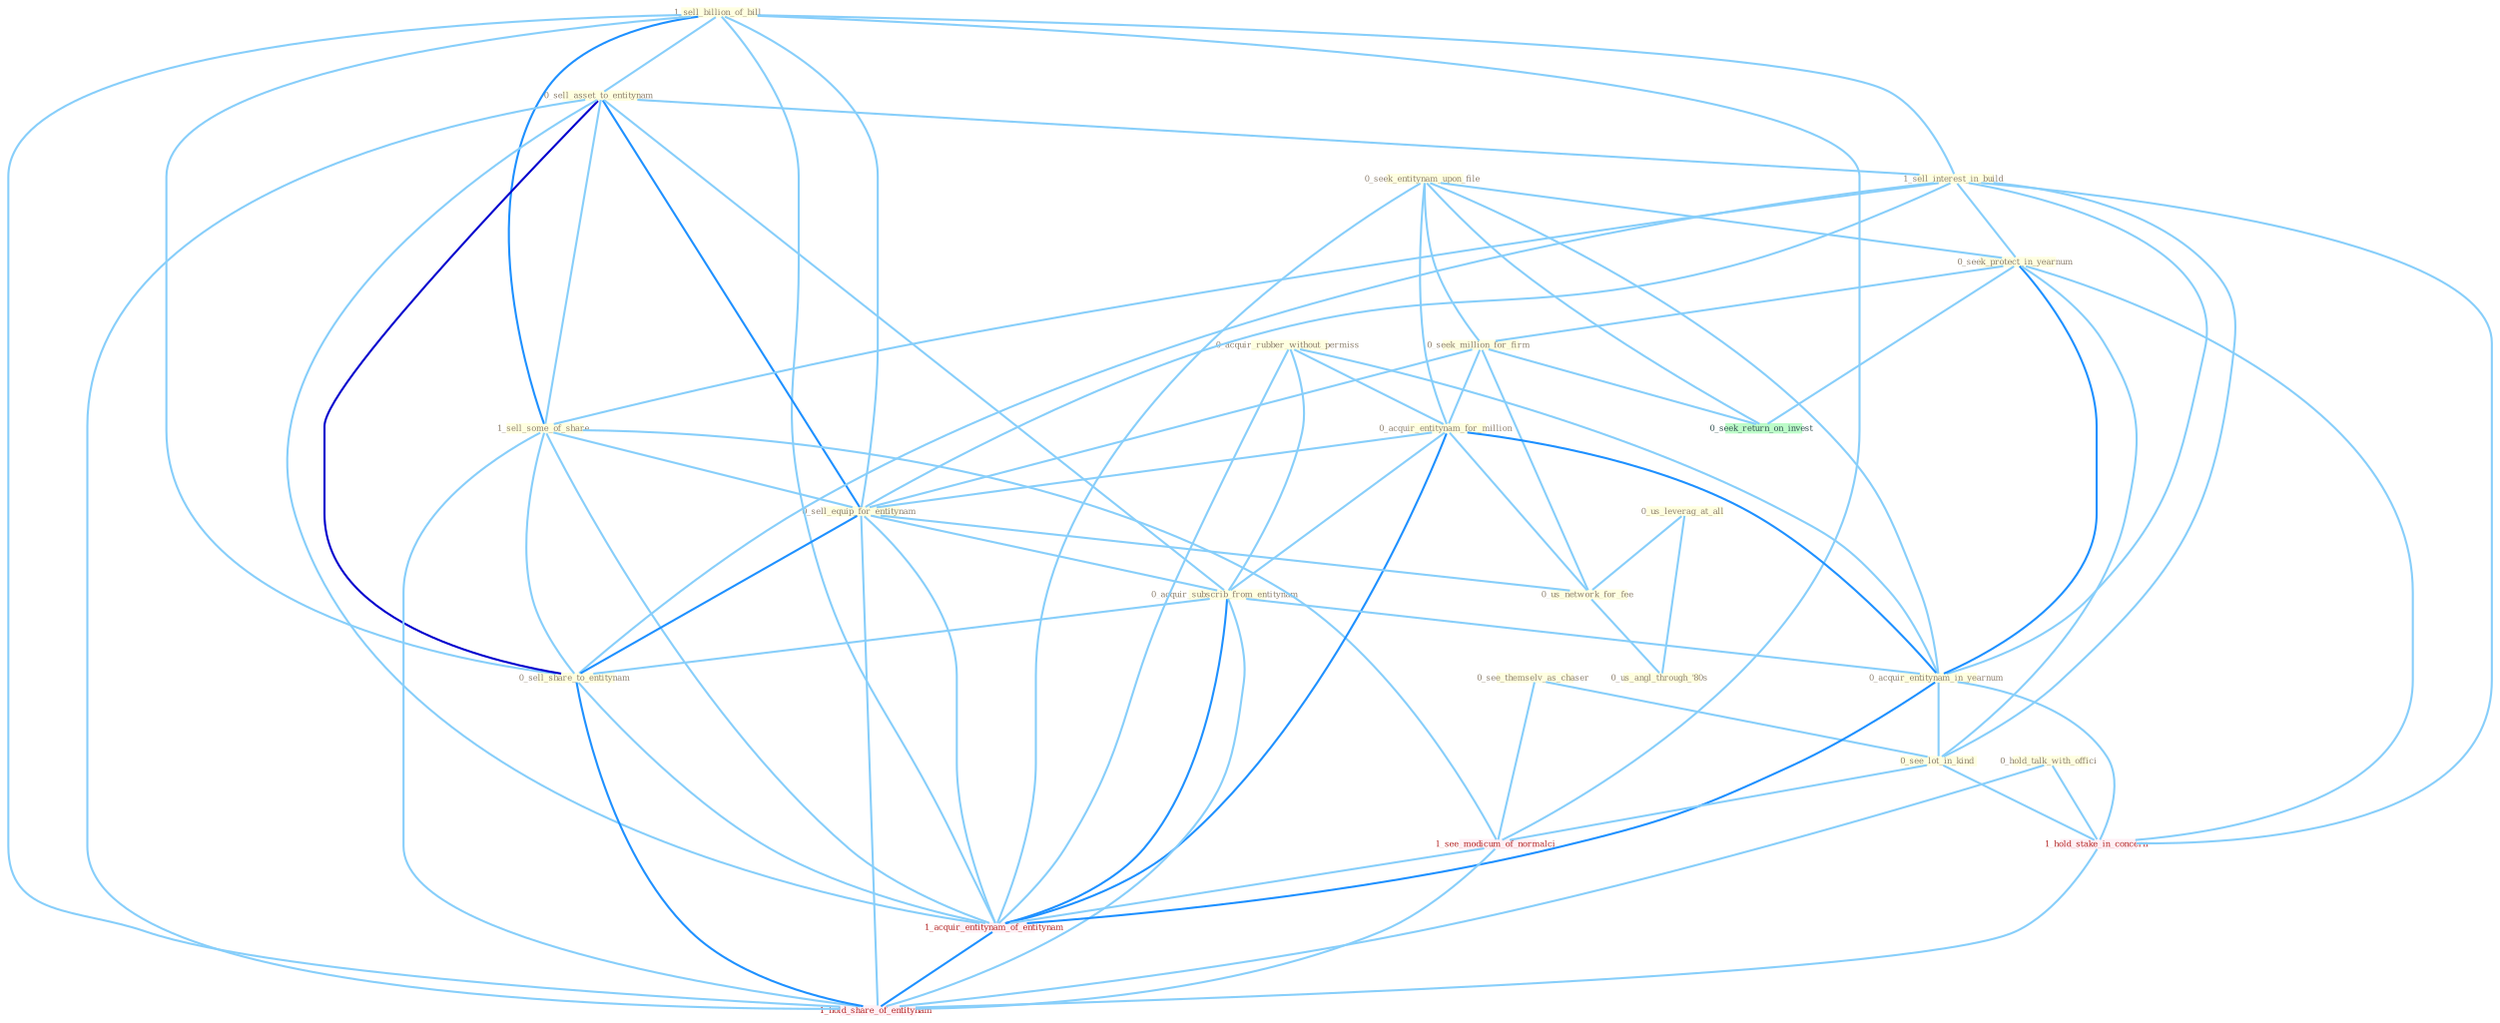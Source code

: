 Graph G{ 
    node
    [shape=polygon,style=filled,width=.5,height=.06,color="#BDFCC9",fixedsize=true,fontsize=4,
    fontcolor="#2f4f4f"];
    {node
    [color="#ffffe0", fontcolor="#8b7d6b"] "0_acquir_rubber_without_permiss " "1_sell_billion_of_bill " "0_sell_asset_to_entitynam " "1_sell_interest_in_build " "0_us_leverag_at_all " "0_seek_entitynam_upon_file " "0_hold_talk_with_offici " "1_sell_some_of_share " "0_seek_protect_in_yearnum " "0_seek_million_for_firm " "0_acquir_entitynam_for_million " "0_sell_equip_for_entitynam " "0_acquir_subscrib_from_entitynam " "0_see_themselv_as_chaser " "0_acquir_entitynam_in_yearnum " "0_us_network_for_fee " "0_see_lot_in_kind " "0_sell_share_to_entitynam " "0_us_angl_through_'80s "}
{node [color="#fff0f5", fontcolor="#b22222"] "1_hold_stake_in_concern " "1_see_modicum_of_normalci " "1_acquir_entitynam_of_entitynam " "1_hold_share_of_entitynam "}
edge [color="#B0E2FF"];

	"0_acquir_rubber_without_permiss " -- "0_acquir_entitynam_for_million " [w="1", color="#87cefa" ];
	"0_acquir_rubber_without_permiss " -- "0_acquir_subscrib_from_entitynam " [w="1", color="#87cefa" ];
	"0_acquir_rubber_without_permiss " -- "0_acquir_entitynam_in_yearnum " [w="1", color="#87cefa" ];
	"0_acquir_rubber_without_permiss " -- "1_acquir_entitynam_of_entitynam " [w="1", color="#87cefa" ];
	"1_sell_billion_of_bill " -- "0_sell_asset_to_entitynam " [w="1", color="#87cefa" ];
	"1_sell_billion_of_bill " -- "1_sell_interest_in_build " [w="1", color="#87cefa" ];
	"1_sell_billion_of_bill " -- "1_sell_some_of_share " [w="2", color="#1e90ff" , len=0.8];
	"1_sell_billion_of_bill " -- "0_sell_equip_for_entitynam " [w="1", color="#87cefa" ];
	"1_sell_billion_of_bill " -- "0_sell_share_to_entitynam " [w="1", color="#87cefa" ];
	"1_sell_billion_of_bill " -- "1_see_modicum_of_normalci " [w="1", color="#87cefa" ];
	"1_sell_billion_of_bill " -- "1_acquir_entitynam_of_entitynam " [w="1", color="#87cefa" ];
	"1_sell_billion_of_bill " -- "1_hold_share_of_entitynam " [w="1", color="#87cefa" ];
	"0_sell_asset_to_entitynam " -- "1_sell_interest_in_build " [w="1", color="#87cefa" ];
	"0_sell_asset_to_entitynam " -- "1_sell_some_of_share " [w="1", color="#87cefa" ];
	"0_sell_asset_to_entitynam " -- "0_sell_equip_for_entitynam " [w="2", color="#1e90ff" , len=0.8];
	"0_sell_asset_to_entitynam " -- "0_acquir_subscrib_from_entitynam " [w="1", color="#87cefa" ];
	"0_sell_asset_to_entitynam " -- "0_sell_share_to_entitynam " [w="3", color="#0000cd" , len=0.6];
	"0_sell_asset_to_entitynam " -- "1_acquir_entitynam_of_entitynam " [w="1", color="#87cefa" ];
	"0_sell_asset_to_entitynam " -- "1_hold_share_of_entitynam " [w="1", color="#87cefa" ];
	"1_sell_interest_in_build " -- "1_sell_some_of_share " [w="1", color="#87cefa" ];
	"1_sell_interest_in_build " -- "0_seek_protect_in_yearnum " [w="1", color="#87cefa" ];
	"1_sell_interest_in_build " -- "0_sell_equip_for_entitynam " [w="1", color="#87cefa" ];
	"1_sell_interest_in_build " -- "0_acquir_entitynam_in_yearnum " [w="1", color="#87cefa" ];
	"1_sell_interest_in_build " -- "0_see_lot_in_kind " [w="1", color="#87cefa" ];
	"1_sell_interest_in_build " -- "0_sell_share_to_entitynam " [w="1", color="#87cefa" ];
	"1_sell_interest_in_build " -- "1_hold_stake_in_concern " [w="1", color="#87cefa" ];
	"0_us_leverag_at_all " -- "0_us_network_for_fee " [w="1", color="#87cefa" ];
	"0_us_leverag_at_all " -- "0_us_angl_through_'80s " [w="1", color="#87cefa" ];
	"0_seek_entitynam_upon_file " -- "0_seek_protect_in_yearnum " [w="1", color="#87cefa" ];
	"0_seek_entitynam_upon_file " -- "0_seek_million_for_firm " [w="1", color="#87cefa" ];
	"0_seek_entitynam_upon_file " -- "0_acquir_entitynam_for_million " [w="1", color="#87cefa" ];
	"0_seek_entitynam_upon_file " -- "0_acquir_entitynam_in_yearnum " [w="1", color="#87cefa" ];
	"0_seek_entitynam_upon_file " -- "0_seek_return_on_invest " [w="1", color="#87cefa" ];
	"0_seek_entitynam_upon_file " -- "1_acquir_entitynam_of_entitynam " [w="1", color="#87cefa" ];
	"0_hold_talk_with_offici " -- "1_hold_stake_in_concern " [w="1", color="#87cefa" ];
	"0_hold_talk_with_offici " -- "1_hold_share_of_entitynam " [w="1", color="#87cefa" ];
	"1_sell_some_of_share " -- "0_sell_equip_for_entitynam " [w="1", color="#87cefa" ];
	"1_sell_some_of_share " -- "0_sell_share_to_entitynam " [w="1", color="#87cefa" ];
	"1_sell_some_of_share " -- "1_see_modicum_of_normalci " [w="1", color="#87cefa" ];
	"1_sell_some_of_share " -- "1_acquir_entitynam_of_entitynam " [w="1", color="#87cefa" ];
	"1_sell_some_of_share " -- "1_hold_share_of_entitynam " [w="1", color="#87cefa" ];
	"0_seek_protect_in_yearnum " -- "0_seek_million_for_firm " [w="1", color="#87cefa" ];
	"0_seek_protect_in_yearnum " -- "0_acquir_entitynam_in_yearnum " [w="2", color="#1e90ff" , len=0.8];
	"0_seek_protect_in_yearnum " -- "0_see_lot_in_kind " [w="1", color="#87cefa" ];
	"0_seek_protect_in_yearnum " -- "1_hold_stake_in_concern " [w="1", color="#87cefa" ];
	"0_seek_protect_in_yearnum " -- "0_seek_return_on_invest " [w="1", color="#87cefa" ];
	"0_seek_million_for_firm " -- "0_acquir_entitynam_for_million " [w="1", color="#87cefa" ];
	"0_seek_million_for_firm " -- "0_sell_equip_for_entitynam " [w="1", color="#87cefa" ];
	"0_seek_million_for_firm " -- "0_us_network_for_fee " [w="1", color="#87cefa" ];
	"0_seek_million_for_firm " -- "0_seek_return_on_invest " [w="1", color="#87cefa" ];
	"0_acquir_entitynam_for_million " -- "0_sell_equip_for_entitynam " [w="1", color="#87cefa" ];
	"0_acquir_entitynam_for_million " -- "0_acquir_subscrib_from_entitynam " [w="1", color="#87cefa" ];
	"0_acquir_entitynam_for_million " -- "0_acquir_entitynam_in_yearnum " [w="2", color="#1e90ff" , len=0.8];
	"0_acquir_entitynam_for_million " -- "0_us_network_for_fee " [w="1", color="#87cefa" ];
	"0_acquir_entitynam_for_million " -- "1_acquir_entitynam_of_entitynam " [w="2", color="#1e90ff" , len=0.8];
	"0_sell_equip_for_entitynam " -- "0_acquir_subscrib_from_entitynam " [w="1", color="#87cefa" ];
	"0_sell_equip_for_entitynam " -- "0_us_network_for_fee " [w="1", color="#87cefa" ];
	"0_sell_equip_for_entitynam " -- "0_sell_share_to_entitynam " [w="2", color="#1e90ff" , len=0.8];
	"0_sell_equip_for_entitynam " -- "1_acquir_entitynam_of_entitynam " [w="1", color="#87cefa" ];
	"0_sell_equip_for_entitynam " -- "1_hold_share_of_entitynam " [w="1", color="#87cefa" ];
	"0_acquir_subscrib_from_entitynam " -- "0_acquir_entitynam_in_yearnum " [w="1", color="#87cefa" ];
	"0_acquir_subscrib_from_entitynam " -- "0_sell_share_to_entitynam " [w="1", color="#87cefa" ];
	"0_acquir_subscrib_from_entitynam " -- "1_acquir_entitynam_of_entitynam " [w="2", color="#1e90ff" , len=0.8];
	"0_acquir_subscrib_from_entitynam " -- "1_hold_share_of_entitynam " [w="1", color="#87cefa" ];
	"0_see_themselv_as_chaser " -- "0_see_lot_in_kind " [w="1", color="#87cefa" ];
	"0_see_themselv_as_chaser " -- "1_see_modicum_of_normalci " [w="1", color="#87cefa" ];
	"0_acquir_entitynam_in_yearnum " -- "0_see_lot_in_kind " [w="1", color="#87cefa" ];
	"0_acquir_entitynam_in_yearnum " -- "1_hold_stake_in_concern " [w="1", color="#87cefa" ];
	"0_acquir_entitynam_in_yearnum " -- "1_acquir_entitynam_of_entitynam " [w="2", color="#1e90ff" , len=0.8];
	"0_us_network_for_fee " -- "0_us_angl_through_'80s " [w="1", color="#87cefa" ];
	"0_see_lot_in_kind " -- "1_hold_stake_in_concern " [w="1", color="#87cefa" ];
	"0_see_lot_in_kind " -- "1_see_modicum_of_normalci " [w="1", color="#87cefa" ];
	"0_sell_share_to_entitynam " -- "1_acquir_entitynam_of_entitynam " [w="1", color="#87cefa" ];
	"0_sell_share_to_entitynam " -- "1_hold_share_of_entitynam " [w="2", color="#1e90ff" , len=0.8];
	"1_hold_stake_in_concern " -- "1_hold_share_of_entitynam " [w="1", color="#87cefa" ];
	"1_see_modicum_of_normalci " -- "1_acquir_entitynam_of_entitynam " [w="1", color="#87cefa" ];
	"1_see_modicum_of_normalci " -- "1_hold_share_of_entitynam " [w="1", color="#87cefa" ];
	"1_acquir_entitynam_of_entitynam " -- "1_hold_share_of_entitynam " [w="2", color="#1e90ff" , len=0.8];
}